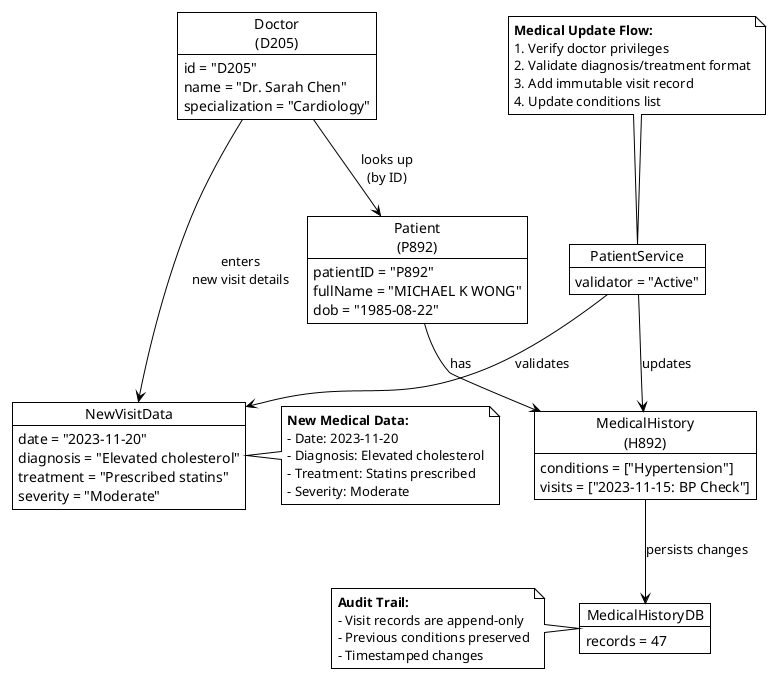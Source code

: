@startuml Update Patient Medical Record
!theme plain

' === Objects ===
object "Doctor\n(D205)" as doctor {
  id = "D205"
  name = "Dr. Sarah Chen"
  specialization = "Cardiology"
}

object "Patient\n(P892)" as patient {
  patientID = "P892"
  fullName = "MICHAEL K WONG"
  dob = "1985-08-22"
}

object "MedicalHistory\n(H892)" as medHistory {
  conditions = ["Hypertension"]
  visits = ["2023-11-15: BP Check"]
}

object "NewVisitData" as visitData {
  date = "2023-11-20"
  diagnosis = "Elevated cholesterol"
  treatment = "Prescribed statins"
  severity = "Moderate"
}

object "PatientService" as patientService {
  validator = "Active"
}

object "MedicalHistoryDB" as medDB {
  records = 47
}

' === Relationships ===
doctor --> patient : "looks up\n(by ID)"
doctor --> visitData : "enters\nnew visit details"
patientService --> medHistory : "updates"
patientService --> visitData : "validates"
medHistory --> medDB : "persists changes"
patient --> medHistory : "has"

' === Flow Notes ===
note top of patientService
  **Medical Update Flow:**
  1. Verify doctor privileges
  2. Validate diagnosis/treatment format
  3. Add immutable visit record
  4. Update conditions list
end note

note right of visitData
  **New Medical Data:**
  - Date: 2023-11-20
  - Diagnosis: Elevated cholesterol
  - Treatment: Statins prescribed
  - Severity: Moderate
end note

note left of medDB
  **Audit Trail:**
  - Visit records are append-only
  - Previous conditions preserved
  - Timestamped changes
end note